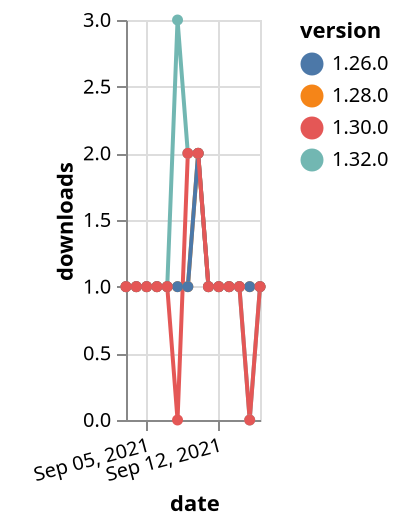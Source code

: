 {"$schema": "https://vega.github.io/schema/vega-lite/v5.json", "description": "A simple bar chart with embedded data.", "data": {"values": [{"date": "2021-09-03", "total": 163, "delta": 1, "version": "1.32.0"}, {"date": "2021-09-04", "total": 164, "delta": 1, "version": "1.32.0"}, {"date": "2021-09-05", "total": 165, "delta": 1, "version": "1.32.0"}, {"date": "2021-09-06", "total": 166, "delta": 1, "version": "1.32.0"}, {"date": "2021-09-07", "total": 167, "delta": 1, "version": "1.32.0"}, {"date": "2021-09-08", "total": 170, "delta": 3, "version": "1.32.0"}, {"date": "2021-09-09", "total": 172, "delta": 2, "version": "1.32.0"}, {"date": "2021-09-10", "total": 174, "delta": 2, "version": "1.32.0"}, {"date": "2021-09-11", "total": 175, "delta": 1, "version": "1.32.0"}, {"date": "2021-09-12", "total": 176, "delta": 1, "version": "1.32.0"}, {"date": "2021-09-13", "total": 177, "delta": 1, "version": "1.32.0"}, {"date": "2021-09-14", "total": 178, "delta": 1, "version": "1.32.0"}, {"date": "2021-09-15", "total": 178, "delta": 0, "version": "1.32.0"}, {"date": "2021-09-16", "total": 179, "delta": 1, "version": "1.32.0"}, {"date": "2021-09-03", "total": 200, "delta": 1, "version": "1.28.0"}, {"date": "2021-09-04", "total": 201, "delta": 1, "version": "1.28.0"}, {"date": "2021-09-05", "total": 202, "delta": 1, "version": "1.28.0"}, {"date": "2021-09-06", "total": 203, "delta": 1, "version": "1.28.0"}, {"date": "2021-09-07", "total": 204, "delta": 1, "version": "1.28.0"}, {"date": "2021-09-08", "total": 205, "delta": 1, "version": "1.28.0"}, {"date": "2021-09-09", "total": 206, "delta": 1, "version": "1.28.0"}, {"date": "2021-09-10", "total": 208, "delta": 2, "version": "1.28.0"}, {"date": "2021-09-11", "total": 209, "delta": 1, "version": "1.28.0"}, {"date": "2021-09-12", "total": 210, "delta": 1, "version": "1.28.0"}, {"date": "2021-09-13", "total": 211, "delta": 1, "version": "1.28.0"}, {"date": "2021-09-14", "total": 212, "delta": 1, "version": "1.28.0"}, {"date": "2021-09-15", "total": 213, "delta": 1, "version": "1.28.0"}, {"date": "2021-09-16", "total": 214, "delta": 1, "version": "1.28.0"}, {"date": "2021-09-03", "total": 255, "delta": 1, "version": "1.26.0"}, {"date": "2021-09-04", "total": 256, "delta": 1, "version": "1.26.0"}, {"date": "2021-09-05", "total": 257, "delta": 1, "version": "1.26.0"}, {"date": "2021-09-06", "total": 258, "delta": 1, "version": "1.26.0"}, {"date": "2021-09-07", "total": 259, "delta": 1, "version": "1.26.0"}, {"date": "2021-09-08", "total": 260, "delta": 1, "version": "1.26.0"}, {"date": "2021-09-09", "total": 261, "delta": 1, "version": "1.26.0"}, {"date": "2021-09-10", "total": 263, "delta": 2, "version": "1.26.0"}, {"date": "2021-09-11", "total": 264, "delta": 1, "version": "1.26.0"}, {"date": "2021-09-12", "total": 265, "delta": 1, "version": "1.26.0"}, {"date": "2021-09-13", "total": 266, "delta": 1, "version": "1.26.0"}, {"date": "2021-09-14", "total": 267, "delta": 1, "version": "1.26.0"}, {"date": "2021-09-15", "total": 268, "delta": 1, "version": "1.26.0"}, {"date": "2021-09-16", "total": 269, "delta": 1, "version": "1.26.0"}, {"date": "2021-09-03", "total": 195, "delta": 1, "version": "1.30.0"}, {"date": "2021-09-04", "total": 196, "delta": 1, "version": "1.30.0"}, {"date": "2021-09-05", "total": 197, "delta": 1, "version": "1.30.0"}, {"date": "2021-09-06", "total": 198, "delta": 1, "version": "1.30.0"}, {"date": "2021-09-07", "total": 199, "delta": 1, "version": "1.30.0"}, {"date": "2021-09-08", "total": 199, "delta": 0, "version": "1.30.0"}, {"date": "2021-09-09", "total": 201, "delta": 2, "version": "1.30.0"}, {"date": "2021-09-10", "total": 203, "delta": 2, "version": "1.30.0"}, {"date": "2021-09-11", "total": 204, "delta": 1, "version": "1.30.0"}, {"date": "2021-09-12", "total": 205, "delta": 1, "version": "1.30.0"}, {"date": "2021-09-13", "total": 206, "delta": 1, "version": "1.30.0"}, {"date": "2021-09-14", "total": 207, "delta": 1, "version": "1.30.0"}, {"date": "2021-09-15", "total": 207, "delta": 0, "version": "1.30.0"}, {"date": "2021-09-16", "total": 208, "delta": 1, "version": "1.30.0"}]}, "width": "container", "mark": {"type": "line", "point": {"filled": true}}, "encoding": {"x": {"field": "date", "type": "temporal", "timeUnit": "yearmonthdate", "title": "date", "axis": {"labelAngle": -15}}, "y": {"field": "delta", "type": "quantitative", "title": "downloads"}, "color": {"field": "version", "type": "nominal"}, "tooltip": {"field": "delta"}}}